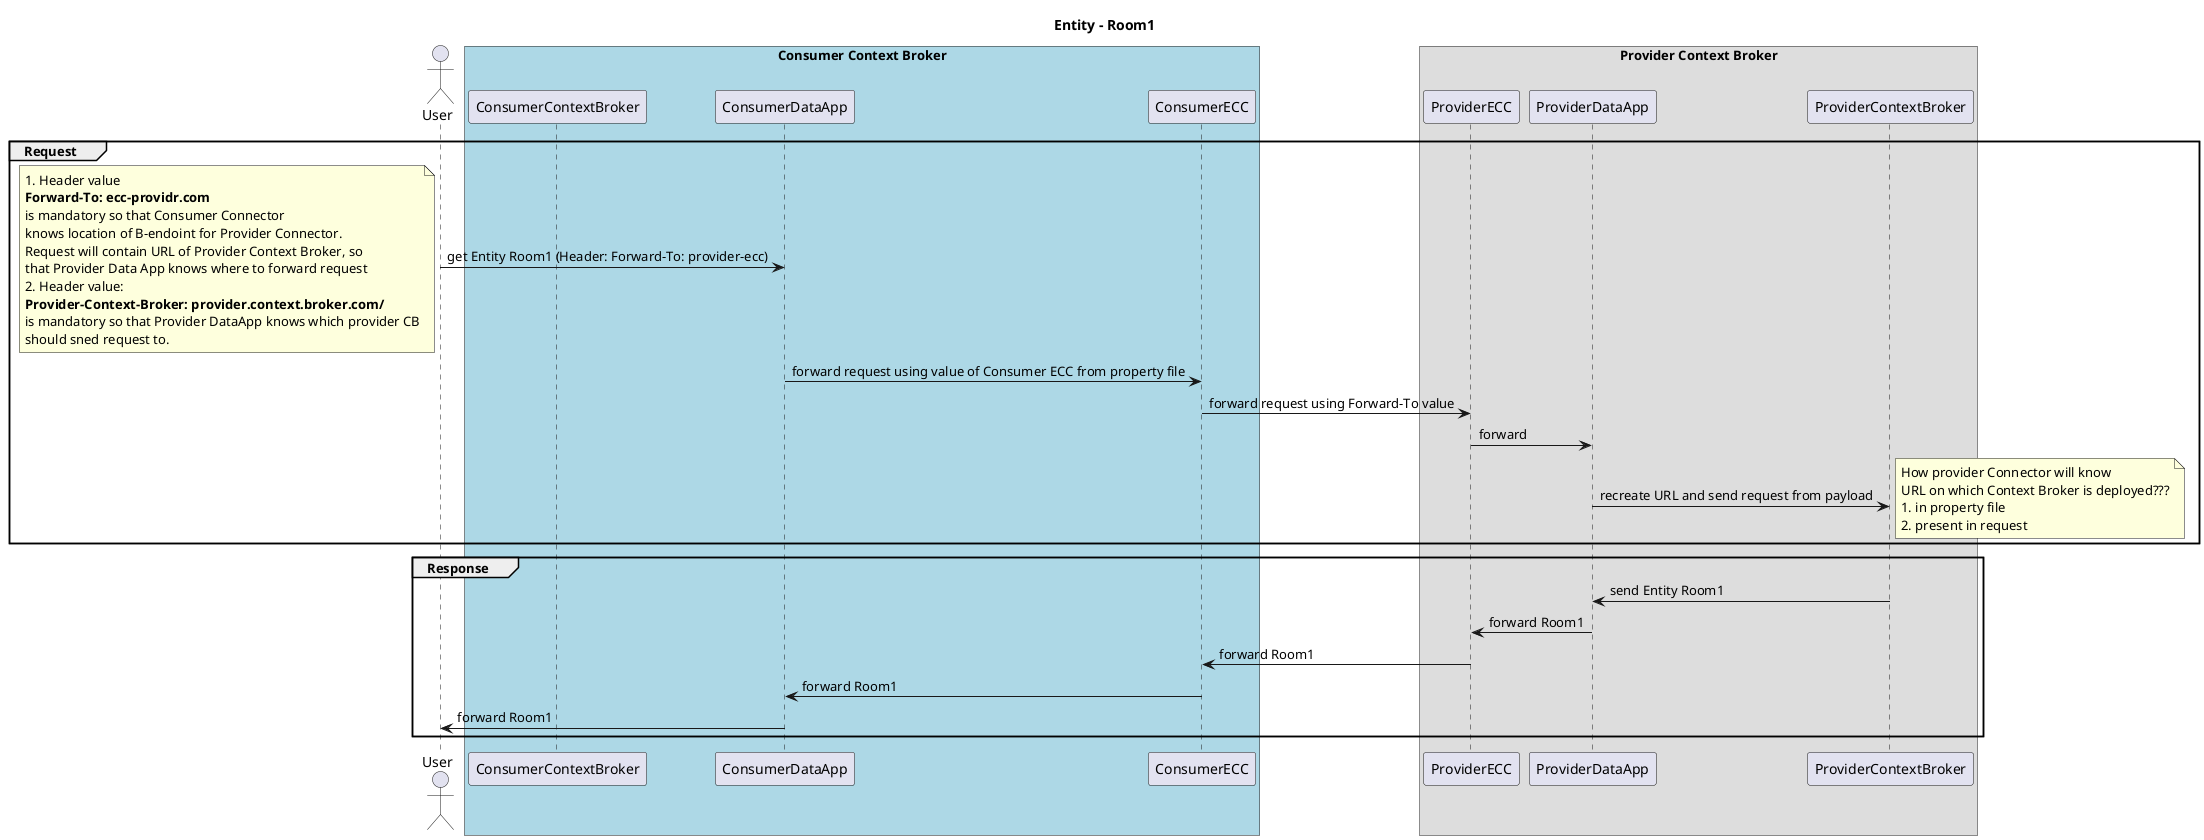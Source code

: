 @startuml

title Entity - Room1

actor User

box "Consumer Context Broker" #LightBlue
participant ConsumerContextBroker as CCB
participant ConsumerDataApp as CDA
participant ConsumerECC as CECC
end box

box "Provider Context Broker" 
participant ProviderECC as PECC
participant ProviderDataApp as PDA
participant ProviderContextBroker as PCB
end box

group Request
	User -> CDA : get Entity Room1 (Header: Forward-To: provider-ecc)
	note left
		1. Header value 
		**Forward-To: ecc-providr.com**
		is mandatory so that Consumer Connector 
		knows location of B-endoint for Provider Connector.
		Request will contain URL of Provider Context Broker, so 
		that Provider Data App knows where to forward request
		2. Header value: 
		**Provider-Context-Broker: provider.context.broker.com/** 
		is mandatory so that Provider DataApp knows which provider CB
		should sned request to.
	end note
	
	CDA -> CECC : forward request using value of Consumer ECC from property file
	CECC -> PECC : forward request using Forward-To value
	PECC -> PDA : forward
	PDA -> PCB : recreate URL and send request from payload
	note right
		How provider Connector will know
		URL on which Context Broker is deployed???
		1. in property file
		2. present in request
	end note
end group

group Response
	PCB -> PDA : send Entity Room1
	PDA -> PECC : forward Room1
	PECC -> CECC : forward Room1
	CECC -> CDA : forward Room1
	CDA -> User : forward Room1
end note
@enduml